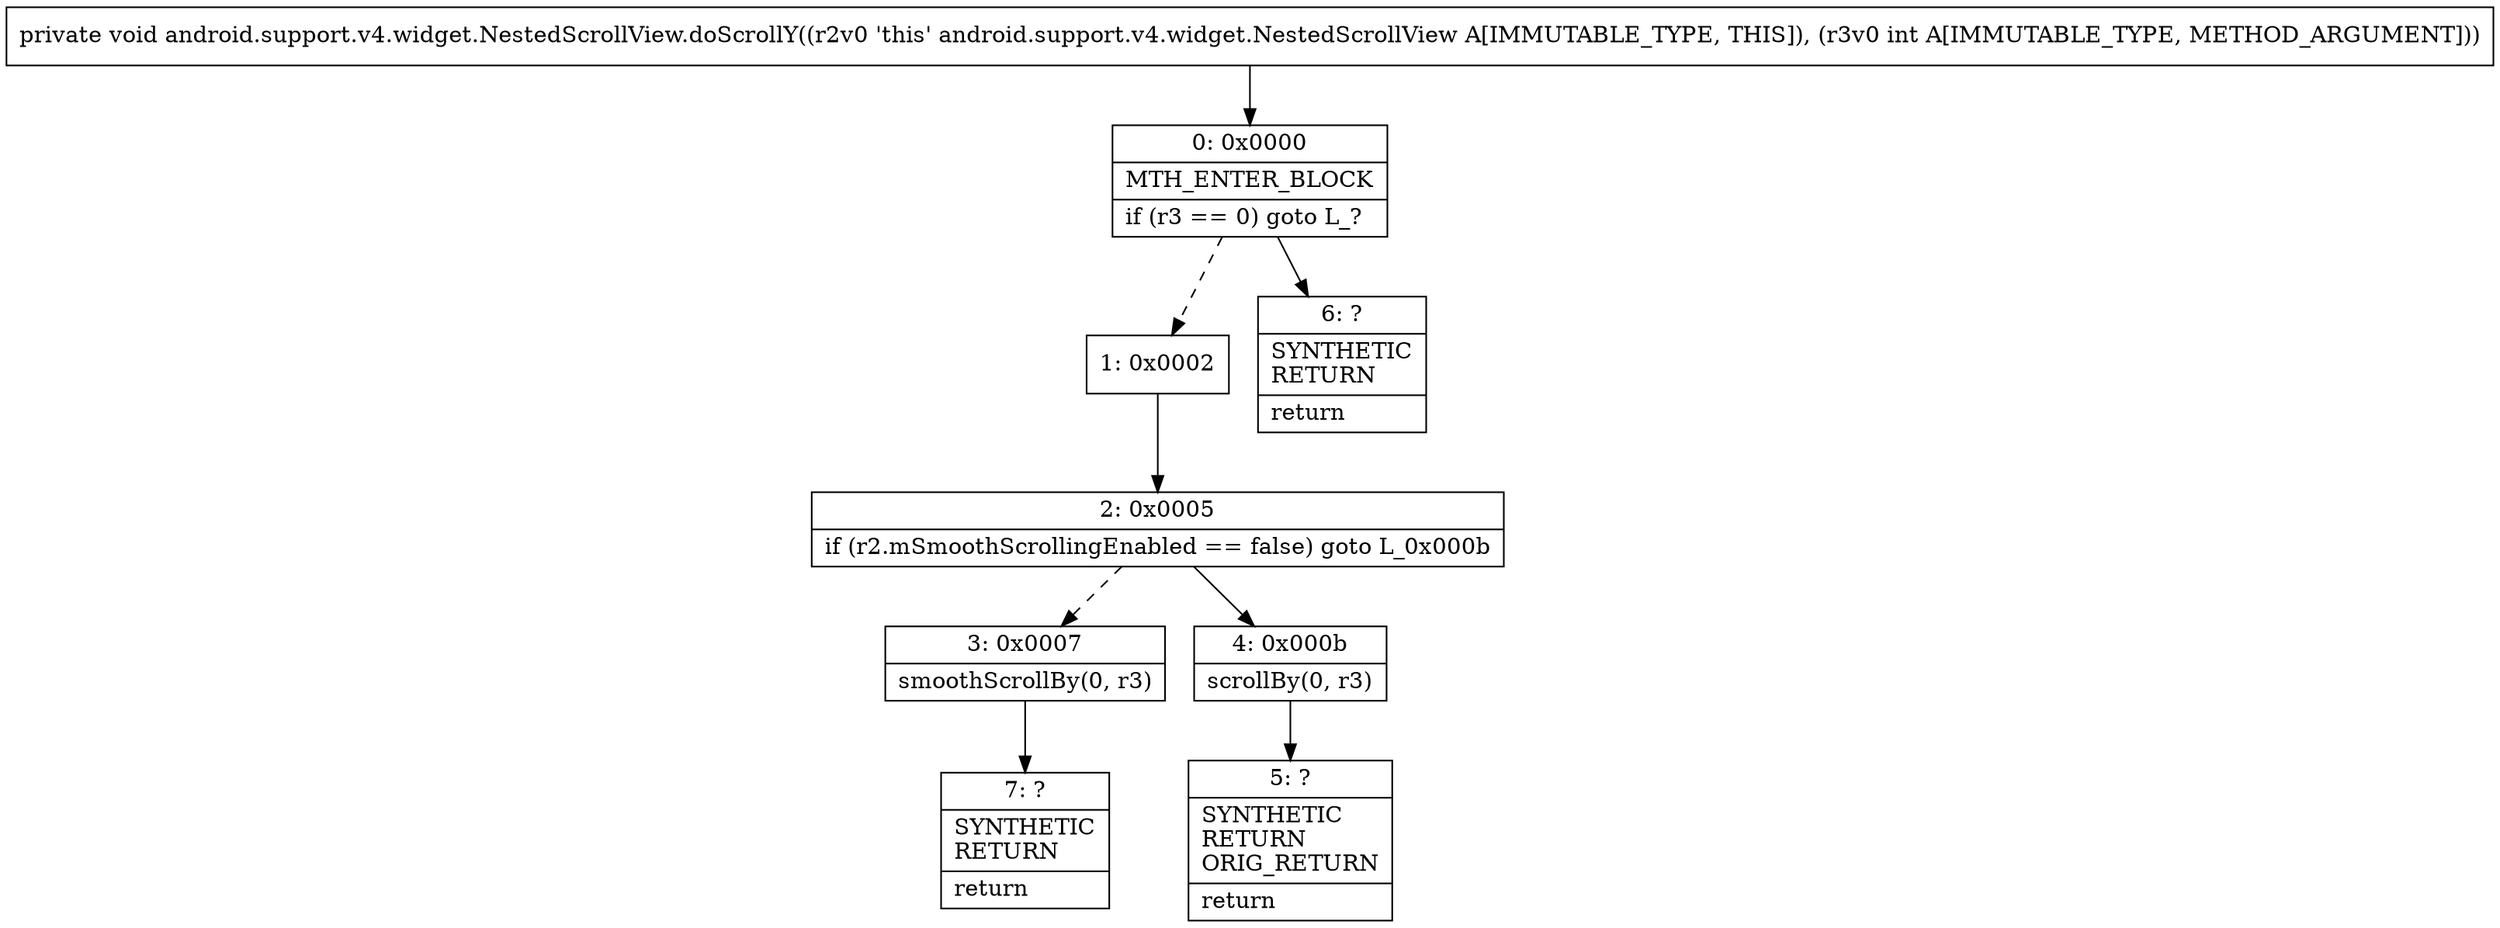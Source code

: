 digraph "CFG forandroid.support.v4.widget.NestedScrollView.doScrollY(I)V" {
Node_0 [shape=record,label="{0\:\ 0x0000|MTH_ENTER_BLOCK\l|if (r3 == 0) goto L_?\l}"];
Node_1 [shape=record,label="{1\:\ 0x0002}"];
Node_2 [shape=record,label="{2\:\ 0x0005|if (r2.mSmoothScrollingEnabled == false) goto L_0x000b\l}"];
Node_3 [shape=record,label="{3\:\ 0x0007|smoothScrollBy(0, r3)\l}"];
Node_4 [shape=record,label="{4\:\ 0x000b|scrollBy(0, r3)\l}"];
Node_5 [shape=record,label="{5\:\ ?|SYNTHETIC\lRETURN\lORIG_RETURN\l|return\l}"];
Node_6 [shape=record,label="{6\:\ ?|SYNTHETIC\lRETURN\l|return\l}"];
Node_7 [shape=record,label="{7\:\ ?|SYNTHETIC\lRETURN\l|return\l}"];
MethodNode[shape=record,label="{private void android.support.v4.widget.NestedScrollView.doScrollY((r2v0 'this' android.support.v4.widget.NestedScrollView A[IMMUTABLE_TYPE, THIS]), (r3v0 int A[IMMUTABLE_TYPE, METHOD_ARGUMENT])) }"];
MethodNode -> Node_0;
Node_0 -> Node_1[style=dashed];
Node_0 -> Node_6;
Node_1 -> Node_2;
Node_2 -> Node_3[style=dashed];
Node_2 -> Node_4;
Node_3 -> Node_7;
Node_4 -> Node_5;
}

